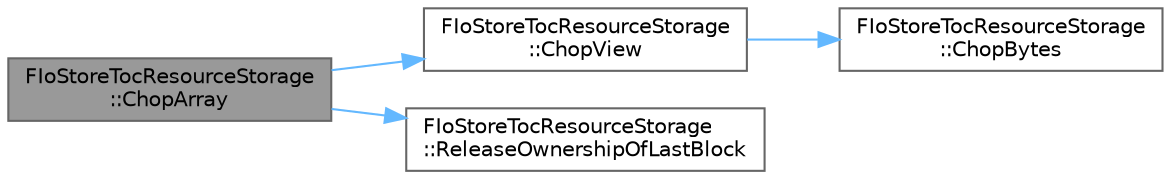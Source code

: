 digraph "FIoStoreTocResourceStorage::ChopArray"
{
 // INTERACTIVE_SVG=YES
 // LATEX_PDF_SIZE
  bgcolor="transparent";
  edge [fontname=Helvetica,fontsize=10,labelfontname=Helvetica,labelfontsize=10];
  node [fontname=Helvetica,fontsize=10,shape=box,height=0.2,width=0.4];
  rankdir="LR";
  Node1 [id="Node000001",label="FIoStoreTocResourceStorage\l::ChopArray",height=0.2,width=0.4,color="gray40", fillcolor="grey60", style="filled", fontcolor="black",tooltip=" "];
  Node1 -> Node2 [id="edge1_Node000001_Node000002",color="steelblue1",style="solid",tooltip=" "];
  Node2 [id="Node000002",label="FIoStoreTocResourceStorage\l::ChopView",height=0.2,width=0.4,color="grey40", fillcolor="white", style="filled",URL="$d1/d5c/structFIoStoreTocResourceStorage.html#a449ccd6a4741e4f116335324ae4dd2c8",tooltip=" "];
  Node2 -> Node3 [id="edge2_Node000002_Node000003",color="steelblue1",style="solid",tooltip=" "];
  Node3 [id="Node000003",label="FIoStoreTocResourceStorage\l::ChopBytes",height=0.2,width=0.4,color="grey40", fillcolor="white", style="filled",URL="$d1/d5c/structFIoStoreTocResourceStorage.html#af89cf15bc14096373e741c9d49af882c",tooltip=" "];
  Node1 -> Node4 [id="edge3_Node000001_Node000004",color="steelblue1",style="solid",tooltip=" "];
  Node4 [id="Node000004",label="FIoStoreTocResourceStorage\l::ReleaseOwnershipOfLastBlock",height=0.2,width=0.4,color="grey40", fillcolor="white", style="filled",URL="$d1/d5c/structFIoStoreTocResourceStorage.html#a0992d6586f8a8191a409d3ebd6b00758",tooltip=" "];
}

